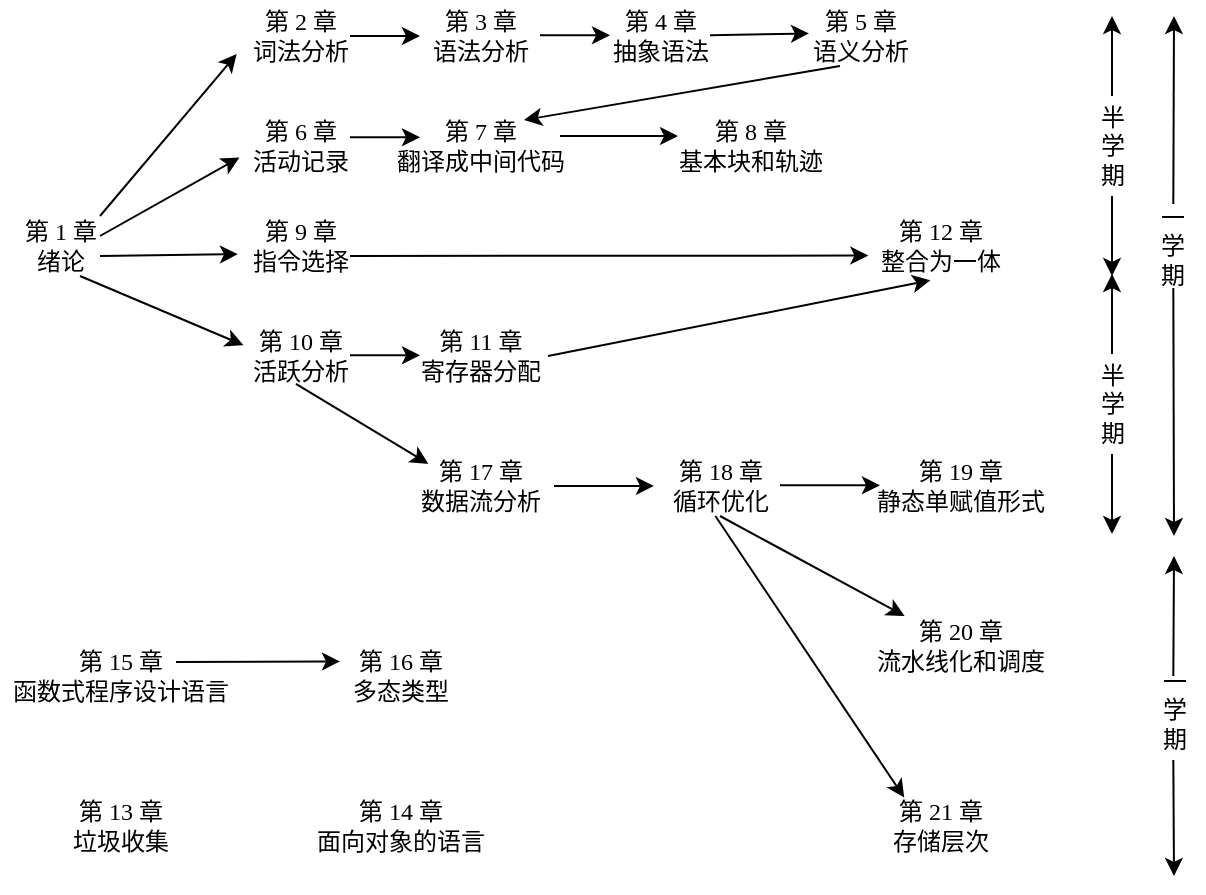 <mxfile version="14.5.1" type="device"><diagram id="Uj9GI33HgeRI9gSC37_J" name="第 1 页"><mxGraphModel dx="931" dy="563" grid="1" gridSize="10" guides="1" tooltips="1" connect="1" arrows="1" fold="1" page="1" pageScale="1" pageWidth="827" pageHeight="1169" math="0" shadow="0"><root><mxCell id="0"/><mxCell id="1" parent="0"/><mxCell id="9Vz2lisOp5ki4q8Zu3Hg-489" value="&lt;div&gt;第 1 章&lt;/div&gt;&lt;div&gt;绪论&lt;/div&gt;" style="text;html=1;align=center;verticalAlign=middle;resizable=0;points=[];autosize=1;fontFamily=方正书宋_GBK;" vertex="1" parent="1"><mxGeometry x="95" y="500" width="50" height="30" as="geometry"/></mxCell><mxCell id="9Vz2lisOp5ki4q8Zu3Hg-490" value="&lt;div&gt;第 2 章&lt;/div&gt;&lt;div&gt;词法分析&lt;/div&gt;" style="text;html=1;align=center;verticalAlign=middle;resizable=0;points=[];autosize=1;fontFamily=方正书宋_GBK;" vertex="1" parent="1"><mxGeometry x="210" y="395" width="60" height="30" as="geometry"/></mxCell><mxCell id="9Vz2lisOp5ki4q8Zu3Hg-491" value="&lt;div&gt;第 3 章&lt;/div&gt;&lt;div&gt;语法分析&lt;/div&gt;" style="text;html=1;align=center;verticalAlign=middle;resizable=0;points=[];autosize=1;fontFamily=方正书宋_GBK;" vertex="1" parent="1"><mxGeometry x="300" y="395" width="60" height="30" as="geometry"/></mxCell><mxCell id="9Vz2lisOp5ki4q8Zu3Hg-492" value="&lt;div&gt;第 4 章&lt;/div&gt;&lt;div&gt;抽象语法&lt;/div&gt;" style="text;html=1;align=center;verticalAlign=middle;resizable=0;points=[];autosize=1;fontFamily=方正书宋_GBK;" vertex="1" parent="1"><mxGeometry x="390" y="395" width="60" height="30" as="geometry"/></mxCell><mxCell id="9Vz2lisOp5ki4q8Zu3Hg-493" value="&lt;div&gt;第 5 章&lt;/div&gt;&lt;div&gt;语义分析&lt;/div&gt;" style="text;html=1;align=center;verticalAlign=middle;resizable=0;points=[];autosize=1;fontFamily=方正书宋_GBK;" vertex="1" parent="1"><mxGeometry x="490" y="395" width="60" height="30" as="geometry"/></mxCell><mxCell id="9Vz2lisOp5ki4q8Zu3Hg-494" value="&lt;div&gt;第 6 章&lt;/div&gt;&lt;div&gt;活动记录&lt;/div&gt;" style="text;html=1;align=center;verticalAlign=middle;resizable=0;points=[];autosize=1;fontFamily=方正书宋_GBK;" vertex="1" parent="1"><mxGeometry x="210" y="450" width="60" height="30" as="geometry"/></mxCell><mxCell id="9Vz2lisOp5ki4q8Zu3Hg-495" value="&lt;div&gt;第 7 章&lt;/div&gt;&lt;div&gt;翻译成中间代码&lt;/div&gt;" style="text;html=1;align=center;verticalAlign=middle;resizable=0;points=[];autosize=1;fontFamily=方正书宋_GBK;" vertex="1" parent="1"><mxGeometry x="280" y="450" width="100" height="30" as="geometry"/></mxCell><mxCell id="9Vz2lisOp5ki4q8Zu3Hg-496" value="&lt;div&gt;第 8 章&lt;/div&gt;&lt;div&gt;基本块和轨迹&lt;/div&gt;" style="text;html=1;align=center;verticalAlign=middle;resizable=0;points=[];autosize=1;fontFamily=方正书宋_GBK;" vertex="1" parent="1"><mxGeometry x="420" y="450" width="90" height="30" as="geometry"/></mxCell><mxCell id="9Vz2lisOp5ki4q8Zu3Hg-497" value="&lt;div&gt;第 9 章&lt;/div&gt;&lt;div&gt;指令选择&lt;/div&gt;" style="text;html=1;align=center;verticalAlign=middle;resizable=0;points=[];autosize=1;fontFamily=方正书宋_GBK;" vertex="1" parent="1"><mxGeometry x="210" y="500" width="60" height="30" as="geometry"/></mxCell><mxCell id="9Vz2lisOp5ki4q8Zu3Hg-498" value="&lt;div&gt;第 12 章&lt;/div&gt;&lt;div&gt;整合为一体&lt;/div&gt;" style="text;html=1;align=center;verticalAlign=middle;resizable=0;points=[];autosize=1;fontFamily=方正书宋_GBK;" vertex="1" parent="1"><mxGeometry x="520" y="500" width="80" height="30" as="geometry"/></mxCell><mxCell id="9Vz2lisOp5ki4q8Zu3Hg-499" value="&lt;div&gt;第 10 章&lt;/div&gt;&lt;div&gt;活跃分析&lt;/div&gt;" style="text;html=1;align=center;verticalAlign=middle;resizable=0;points=[];autosize=1;fontFamily=方正书宋_GBK;" vertex="1" parent="1"><mxGeometry x="210" y="555" width="60" height="30" as="geometry"/></mxCell><mxCell id="9Vz2lisOp5ki4q8Zu3Hg-500" value="&lt;div&gt;第 11 章&lt;/div&gt;&lt;div&gt;寄存器分配&lt;/div&gt;" style="text;html=1;align=center;verticalAlign=middle;resizable=0;points=[];autosize=1;fontFamily=方正书宋_GBK;" vertex="1" parent="1"><mxGeometry x="290" y="555" width="80" height="30" as="geometry"/></mxCell><mxCell id="9Vz2lisOp5ki4q8Zu3Hg-501" value="&lt;div&gt;第 17 章&lt;/div&gt;&lt;div&gt;数据流分析&lt;/div&gt;" style="text;html=1;align=center;verticalAlign=middle;resizable=0;points=[];autosize=1;fontFamily=方正书宋_GBK;" vertex="1" parent="1"><mxGeometry x="290" y="620" width="80" height="30" as="geometry"/></mxCell><mxCell id="9Vz2lisOp5ki4q8Zu3Hg-502" value="&lt;div&gt;第 18 章&lt;/div&gt;&lt;div&gt;循环优化&lt;/div&gt;" style="text;html=1;align=center;verticalAlign=middle;resizable=0;points=[];autosize=1;fontFamily=方正书宋_GBK;" vertex="1" parent="1"><mxGeometry x="420" y="620" width="60" height="30" as="geometry"/></mxCell><mxCell id="9Vz2lisOp5ki4q8Zu3Hg-503" value="&lt;div&gt;第 19 章&lt;/div&gt;&lt;div&gt;静态单赋值形式&lt;/div&gt;" style="text;html=1;align=center;verticalAlign=middle;resizable=0;points=[];autosize=1;fontFamily=方正书宋_GBK;" vertex="1" parent="1"><mxGeometry x="520" y="620" width="100" height="30" as="geometry"/></mxCell><mxCell id="9Vz2lisOp5ki4q8Zu3Hg-504" value="&lt;div&gt;第 15 章&lt;/div&gt;&lt;div&gt;函数式程序设计语言&lt;/div&gt;" style="text;html=1;align=center;verticalAlign=middle;resizable=0;points=[];autosize=1;fontFamily=方正书宋_GBK;" vertex="1" parent="1"><mxGeometry x="90" y="715" width="120" height="30" as="geometry"/></mxCell><mxCell id="9Vz2lisOp5ki4q8Zu3Hg-505" value="&lt;div&gt;第 16 章&lt;/div&gt;&lt;div&gt;多态类型&lt;/div&gt;" style="text;html=1;align=center;verticalAlign=middle;resizable=0;points=[];autosize=1;fontFamily=方正书宋_GBK;" vertex="1" parent="1"><mxGeometry x="260" y="715" width="60" height="30" as="geometry"/></mxCell><mxCell id="9Vz2lisOp5ki4q8Zu3Hg-506" value="&lt;div&gt;第 13 章&lt;/div&gt;&lt;div&gt;垃圾收集&lt;/div&gt;" style="text;html=1;align=center;verticalAlign=middle;resizable=0;points=[];autosize=1;fontFamily=方正书宋_GBK;" vertex="1" parent="1"><mxGeometry x="120" y="790" width="60" height="30" as="geometry"/></mxCell><mxCell id="9Vz2lisOp5ki4q8Zu3Hg-507" value="&lt;div&gt;第 14 章&lt;/div&gt;&lt;div&gt;面向对象的语言&lt;/div&gt;" style="text;html=1;align=center;verticalAlign=middle;resizable=0;points=[];autosize=1;fontFamily=方正书宋_GBK;" vertex="1" parent="1"><mxGeometry x="240" y="790" width="100" height="30" as="geometry"/></mxCell><mxCell id="9Vz2lisOp5ki4q8Zu3Hg-508" value="&lt;div&gt;第 20 章&lt;/div&gt;&lt;div&gt;流水线化和调度&lt;/div&gt;" style="text;html=1;align=center;verticalAlign=middle;resizable=0;points=[];autosize=1;fontFamily=方正书宋_GBK;" vertex="1" parent="1"><mxGeometry x="520" y="700" width="100" height="30" as="geometry"/></mxCell><mxCell id="9Vz2lisOp5ki4q8Zu3Hg-509" value="&lt;div&gt;第 21 章&lt;/div&gt;&lt;div&gt;存储层次&lt;/div&gt;" style="text;html=1;align=center;verticalAlign=middle;resizable=0;points=[];autosize=1;fontFamily=方正书宋_GBK;" vertex="1" parent="1"><mxGeometry x="530" y="790" width="60" height="30" as="geometry"/></mxCell><mxCell id="9Vz2lisOp5ki4q8Zu3Hg-510" value="" style="endArrow=classic;html=1;fontFamily=方正书宋_GBK;entryX=-0.028;entryY=0.802;entryDx=0;entryDy=0;entryPerimeter=0;" edge="1" parent="1" target="9Vz2lisOp5ki4q8Zu3Hg-490"><mxGeometry width="50" height="50" relative="1" as="geometry"><mxPoint x="140" y="500" as="sourcePoint"/><mxPoint x="190" y="450" as="targetPoint"/></mxGeometry></mxCell><mxCell id="9Vz2lisOp5ki4q8Zu3Hg-511" value="" style="endArrow=classic;html=1;fontFamily=方正书宋_GBK;" edge="1" parent="1" target="9Vz2lisOp5ki4q8Zu3Hg-491"><mxGeometry width="50" height="50" relative="1" as="geometry"><mxPoint x="265" y="410" as="sourcePoint"/><mxPoint x="315" y="360" as="targetPoint"/></mxGeometry></mxCell><mxCell id="9Vz2lisOp5ki4q8Zu3Hg-512" value="" style="endArrow=classic;html=1;fontFamily=方正书宋_GBK;" edge="1" parent="1"><mxGeometry width="50" height="50" relative="1" as="geometry"><mxPoint x="360" y="409.66" as="sourcePoint"/><mxPoint x="395" y="409.66" as="targetPoint"/></mxGeometry></mxCell><mxCell id="9Vz2lisOp5ki4q8Zu3Hg-513" value="" style="endArrow=classic;html=1;fontFamily=方正书宋_GBK;entryX=0.075;entryY=0.457;entryDx=0;entryDy=0;entryPerimeter=0;" edge="1" parent="1" target="9Vz2lisOp5ki4q8Zu3Hg-493"><mxGeometry width="50" height="50" relative="1" as="geometry"><mxPoint x="445" y="409.66" as="sourcePoint"/><mxPoint x="480" y="409.66" as="targetPoint"/></mxGeometry></mxCell><mxCell id="9Vz2lisOp5ki4q8Zu3Hg-515" value="" style="endArrow=classic;html=1;fontFamily=方正书宋_GBK;entryX=-0.005;entryY=0.693;entryDx=0;entryDy=0;entryPerimeter=0;" edge="1" parent="1" target="9Vz2lisOp5ki4q8Zu3Hg-494"><mxGeometry width="50" height="50" relative="1" as="geometry"><mxPoint x="140" y="510" as="sourcePoint"/><mxPoint x="190" y="470" as="targetPoint"/></mxGeometry></mxCell><mxCell id="9Vz2lisOp5ki4q8Zu3Hg-516" value="" style="endArrow=classic;html=1;fontFamily=方正书宋_GBK;entryX=-0.017;entryY=0.636;entryDx=0;entryDy=0;entryPerimeter=0;" edge="1" parent="1" target="9Vz2lisOp5ki4q8Zu3Hg-497"><mxGeometry width="50" height="50" relative="1" as="geometry"><mxPoint x="140" y="520" as="sourcePoint"/><mxPoint x="190" y="470" as="targetPoint"/></mxGeometry></mxCell><mxCell id="9Vz2lisOp5ki4q8Zu3Hg-517" value="" style="endArrow=classic;html=1;fontFamily=方正书宋_GBK;entryX=0.029;entryY=0.32;entryDx=0;entryDy=0;entryPerimeter=0;" edge="1" parent="1" target="9Vz2lisOp5ki4q8Zu3Hg-499"><mxGeometry width="50" height="50" relative="1" as="geometry"><mxPoint x="130" y="530" as="sourcePoint"/><mxPoint x="180" y="480" as="targetPoint"/></mxGeometry></mxCell><mxCell id="9Vz2lisOp5ki4q8Zu3Hg-518" value="" style="endArrow=classic;html=1;fontFamily=方正书宋_GBK;entryX=0.052;entryY=0.659;entryDx=0;entryDy=0;entryPerimeter=0;" edge="1" parent="1" target="9Vz2lisOp5ki4q8Zu3Hg-498"><mxGeometry width="50" height="50" relative="1" as="geometry"><mxPoint x="265" y="520" as="sourcePoint"/><mxPoint x="315" y="470" as="targetPoint"/></mxGeometry></mxCell><mxCell id="9Vz2lisOp5ki4q8Zu3Hg-519" value="" style="endArrow=classic;html=1;fontFamily=方正书宋_GBK;" edge="1" parent="1"><mxGeometry width="50" height="50" relative="1" as="geometry"><mxPoint x="265" y="460.66" as="sourcePoint"/><mxPoint x="300" y="460.66" as="targetPoint"/></mxGeometry></mxCell><mxCell id="9Vz2lisOp5ki4q8Zu3Hg-523" value="" style="endArrow=classic;html=1;fontFamily=方正书宋_GBK;entryX=-0.011;entryY=0.335;entryDx=0;entryDy=0;entryPerimeter=0;" edge="1" parent="1"><mxGeometry width="50" height="50" relative="1" as="geometry"><mxPoint x="370" y="460.0" as="sourcePoint"/><mxPoint x="429.01" y="460.05" as="targetPoint"/></mxGeometry></mxCell><mxCell id="9Vz2lisOp5ki4q8Zu3Hg-525" value="" style="endArrow=classic;html=1;strokeColor=#000000;fontFamily=方正书宋_GBK;entryX=0.72;entryY=0.067;entryDx=0;entryDy=0;entryPerimeter=0;" edge="1" parent="1" target="9Vz2lisOp5ki4q8Zu3Hg-495"><mxGeometry width="50" height="50" relative="1" as="geometry"><mxPoint x="510" y="425" as="sourcePoint"/><mxPoint x="560" y="375" as="targetPoint"/></mxGeometry></mxCell><mxCell id="9Vz2lisOp5ki4q8Zu3Hg-526" value="" style="endArrow=classic;html=1;fontFamily=方正书宋_GBK;" edge="1" parent="1"><mxGeometry width="50" height="50" relative="1" as="geometry"><mxPoint x="265" y="569.66" as="sourcePoint"/><mxPoint x="300" y="569.66" as="targetPoint"/></mxGeometry></mxCell><mxCell id="9Vz2lisOp5ki4q8Zu3Hg-528" value="" style="endArrow=classic;html=1;strokeColor=#000000;fontFamily=方正书宋_GBK;entryX=0.44;entryY=1.072;entryDx=0;entryDy=0;entryPerimeter=0;" edge="1" parent="1" target="9Vz2lisOp5ki4q8Zu3Hg-498"><mxGeometry width="50" height="50" relative="1" as="geometry"><mxPoint x="364" y="570" as="sourcePoint"/><mxPoint x="414" y="520" as="targetPoint"/></mxGeometry></mxCell><mxCell id="9Vz2lisOp5ki4q8Zu3Hg-529" value="" style="endArrow=classic;html=1;strokeColor=#000000;fontFamily=方正书宋_GBK;exitX=0.466;exitY=0.963;exitDx=0;exitDy=0;exitPerimeter=0;entryX=0.177;entryY=0.13;entryDx=0;entryDy=0;entryPerimeter=0;" edge="1" parent="1" source="9Vz2lisOp5ki4q8Zu3Hg-499" target="9Vz2lisOp5ki4q8Zu3Hg-501"><mxGeometry width="50" height="50" relative="1" as="geometry"><mxPoint x="250" y="650" as="sourcePoint"/><mxPoint x="300" y="600" as="targetPoint"/></mxGeometry></mxCell><mxCell id="9Vz2lisOp5ki4q8Zu3Hg-530" value="" style="endArrow=classic;html=1;fontFamily=方正书宋_GBK;entryX=-0.167;entryY=0.333;entryDx=0;entryDy=0;entryPerimeter=0;" edge="1" parent="1"><mxGeometry width="50" height="50" relative="1" as="geometry"><mxPoint x="367" y="635" as="sourcePoint"/><mxPoint x="416.98" y="634.99" as="targetPoint"/></mxGeometry></mxCell><mxCell id="9Vz2lisOp5ki4q8Zu3Hg-531" value="" style="endArrow=classic;html=1;fontFamily=方正书宋_GBK;entryX=-0.167;entryY=0.333;entryDx=0;entryDy=0;entryPerimeter=0;" edge="1" parent="1"><mxGeometry width="50" height="50" relative="1" as="geometry"><mxPoint x="480" y="634.67" as="sourcePoint"/><mxPoint x="529.98" y="634.66" as="targetPoint"/></mxGeometry></mxCell><mxCell id="9Vz2lisOp5ki4q8Zu3Hg-532" value="" style="endArrow=classic;html=1;strokeColor=#000000;fontFamily=方正书宋_GBK;entryX=0;entryY=0.257;entryDx=0;entryDy=0;entryPerimeter=0;" edge="1" parent="1" target="9Vz2lisOp5ki4q8Zu3Hg-505"><mxGeometry width="50" height="50" relative="1" as="geometry"><mxPoint x="178" y="723" as="sourcePoint"/><mxPoint x="245.96" y="723.78" as="targetPoint"/></mxGeometry></mxCell><mxCell id="9Vz2lisOp5ki4q8Zu3Hg-533" value="" style="endArrow=classic;html=1;strokeColor=#000000;fontFamily=方正书宋_GBK;" edge="1" parent="1" target="9Vz2lisOp5ki4q8Zu3Hg-508"><mxGeometry width="50" height="50" relative="1" as="geometry"><mxPoint x="450" y="650" as="sourcePoint"/><mxPoint x="500" y="600" as="targetPoint"/></mxGeometry></mxCell><mxCell id="9Vz2lisOp5ki4q8Zu3Hg-534" value="" style="endArrow=classic;html=1;strokeColor=#000000;fontFamily=方正书宋_GBK;entryX=0.202;entryY=0.026;entryDx=0;entryDy=0;entryPerimeter=0;" edge="1" parent="1" target="9Vz2lisOp5ki4q8Zu3Hg-509"><mxGeometry width="50" height="50" relative="1" as="geometry"><mxPoint x="447.69" y="650" as="sourcePoint"/><mxPoint x="510" y="775" as="targetPoint"/></mxGeometry></mxCell><mxCell id="9Vz2lisOp5ki4q8Zu3Hg-535" value="半&lt;br&gt;学&lt;br&gt;期" style="text;html=1;align=center;verticalAlign=middle;resizable=0;points=[];autosize=1;fontFamily=方正书宋_GBK;" vertex="1" parent="1"><mxGeometry x="631" y="440" width="30" height="50" as="geometry"/></mxCell><mxCell id="9Vz2lisOp5ki4q8Zu3Hg-536" value="" style="endArrow=classic;html=1;strokeColor=#000000;fontFamily=方正书宋_GBK;" edge="1" parent="1"><mxGeometry width="50" height="50" relative="1" as="geometry"><mxPoint x="646" y="440" as="sourcePoint"/><mxPoint x="646" y="400" as="targetPoint"/></mxGeometry></mxCell><mxCell id="9Vz2lisOp5ki4q8Zu3Hg-537" value="" style="endArrow=classic;html=1;strokeColor=#000000;fontFamily=方正书宋_GBK;" edge="1" parent="1"><mxGeometry width="50" height="50" relative="1" as="geometry"><mxPoint x="646" y="490" as="sourcePoint"/><mxPoint x="646" y="530" as="targetPoint"/></mxGeometry></mxCell><mxCell id="9Vz2lisOp5ki4q8Zu3Hg-538" value="半&lt;br&gt;学&lt;br&gt;期" style="text;html=1;align=center;verticalAlign=middle;resizable=0;points=[];autosize=1;fontFamily=方正书宋_GBK;" vertex="1" parent="1"><mxGeometry x="631" y="569" width="30" height="50" as="geometry"/></mxCell><mxCell id="9Vz2lisOp5ki4q8Zu3Hg-539" value="" style="endArrow=classic;html=1;strokeColor=#000000;fontFamily=方正书宋_GBK;" edge="1" parent="1"><mxGeometry width="50" height="50" relative="1" as="geometry"><mxPoint x="646" y="569" as="sourcePoint"/><mxPoint x="646" y="529" as="targetPoint"/></mxGeometry></mxCell><mxCell id="9Vz2lisOp5ki4q8Zu3Hg-540" value="" style="endArrow=classic;html=1;strokeColor=#000000;fontFamily=方正书宋_GBK;" edge="1" parent="1"><mxGeometry width="50" height="50" relative="1" as="geometry"><mxPoint x="646" y="619" as="sourcePoint"/><mxPoint x="646" y="659" as="targetPoint"/></mxGeometry></mxCell><mxCell id="9Vz2lisOp5ki4q8Zu3Hg-541" value="一&lt;br&gt;学&lt;br&gt;期" style="text;html=1;align=center;verticalAlign=middle;resizable=0;points=[];autosize=1;fontFamily=方正书宋_GBK;" vertex="1" parent="1"><mxGeometry x="661" y="490" width="30" height="50" as="geometry"/></mxCell><mxCell id="9Vz2lisOp5ki4q8Zu3Hg-542" value="" style="endArrow=classic;html=1;strokeColor=#000000;fontFamily=方正书宋_GBK;" edge="1" parent="1"><mxGeometry width="50" height="50" relative="1" as="geometry"><mxPoint x="676.66" y="494" as="sourcePoint"/><mxPoint x="677" y="400" as="targetPoint"/></mxGeometry></mxCell><mxCell id="9Vz2lisOp5ki4q8Zu3Hg-543" value="" style="endArrow=classic;html=1;strokeColor=#000000;fontFamily=方正书宋_GBK;" edge="1" parent="1"><mxGeometry width="50" height="50" relative="1" as="geometry"><mxPoint x="676.66" y="536" as="sourcePoint"/><mxPoint x="677" y="660" as="targetPoint"/></mxGeometry></mxCell><mxCell id="9Vz2lisOp5ki4q8Zu3Hg-546" value="一&lt;br&gt;学&lt;br&gt;期" style="text;html=1;align=center;verticalAlign=middle;resizable=0;points=[];autosize=1;fontFamily=方正书宋_GBK;" vertex="1" parent="1"><mxGeometry x="662" y="722" width="30" height="50" as="geometry"/></mxCell><mxCell id="9Vz2lisOp5ki4q8Zu3Hg-547" value="" style="endArrow=classic;html=1;strokeColor=#000000;fontFamily=方正书宋_GBK;" edge="1" parent="1"><mxGeometry width="50" height="50" relative="1" as="geometry"><mxPoint x="676.66" y="730" as="sourcePoint"/><mxPoint x="677" y="670" as="targetPoint"/></mxGeometry></mxCell><mxCell id="9Vz2lisOp5ki4q8Zu3Hg-548" value="" style="endArrow=classic;html=1;strokeColor=#000000;fontFamily=方正书宋_GBK;" edge="1" parent="1"><mxGeometry width="50" height="50" relative="1" as="geometry"><mxPoint x="676.66" y="772" as="sourcePoint"/><mxPoint x="677" y="830" as="targetPoint"/></mxGeometry></mxCell></root></mxGraphModel></diagram></mxfile>